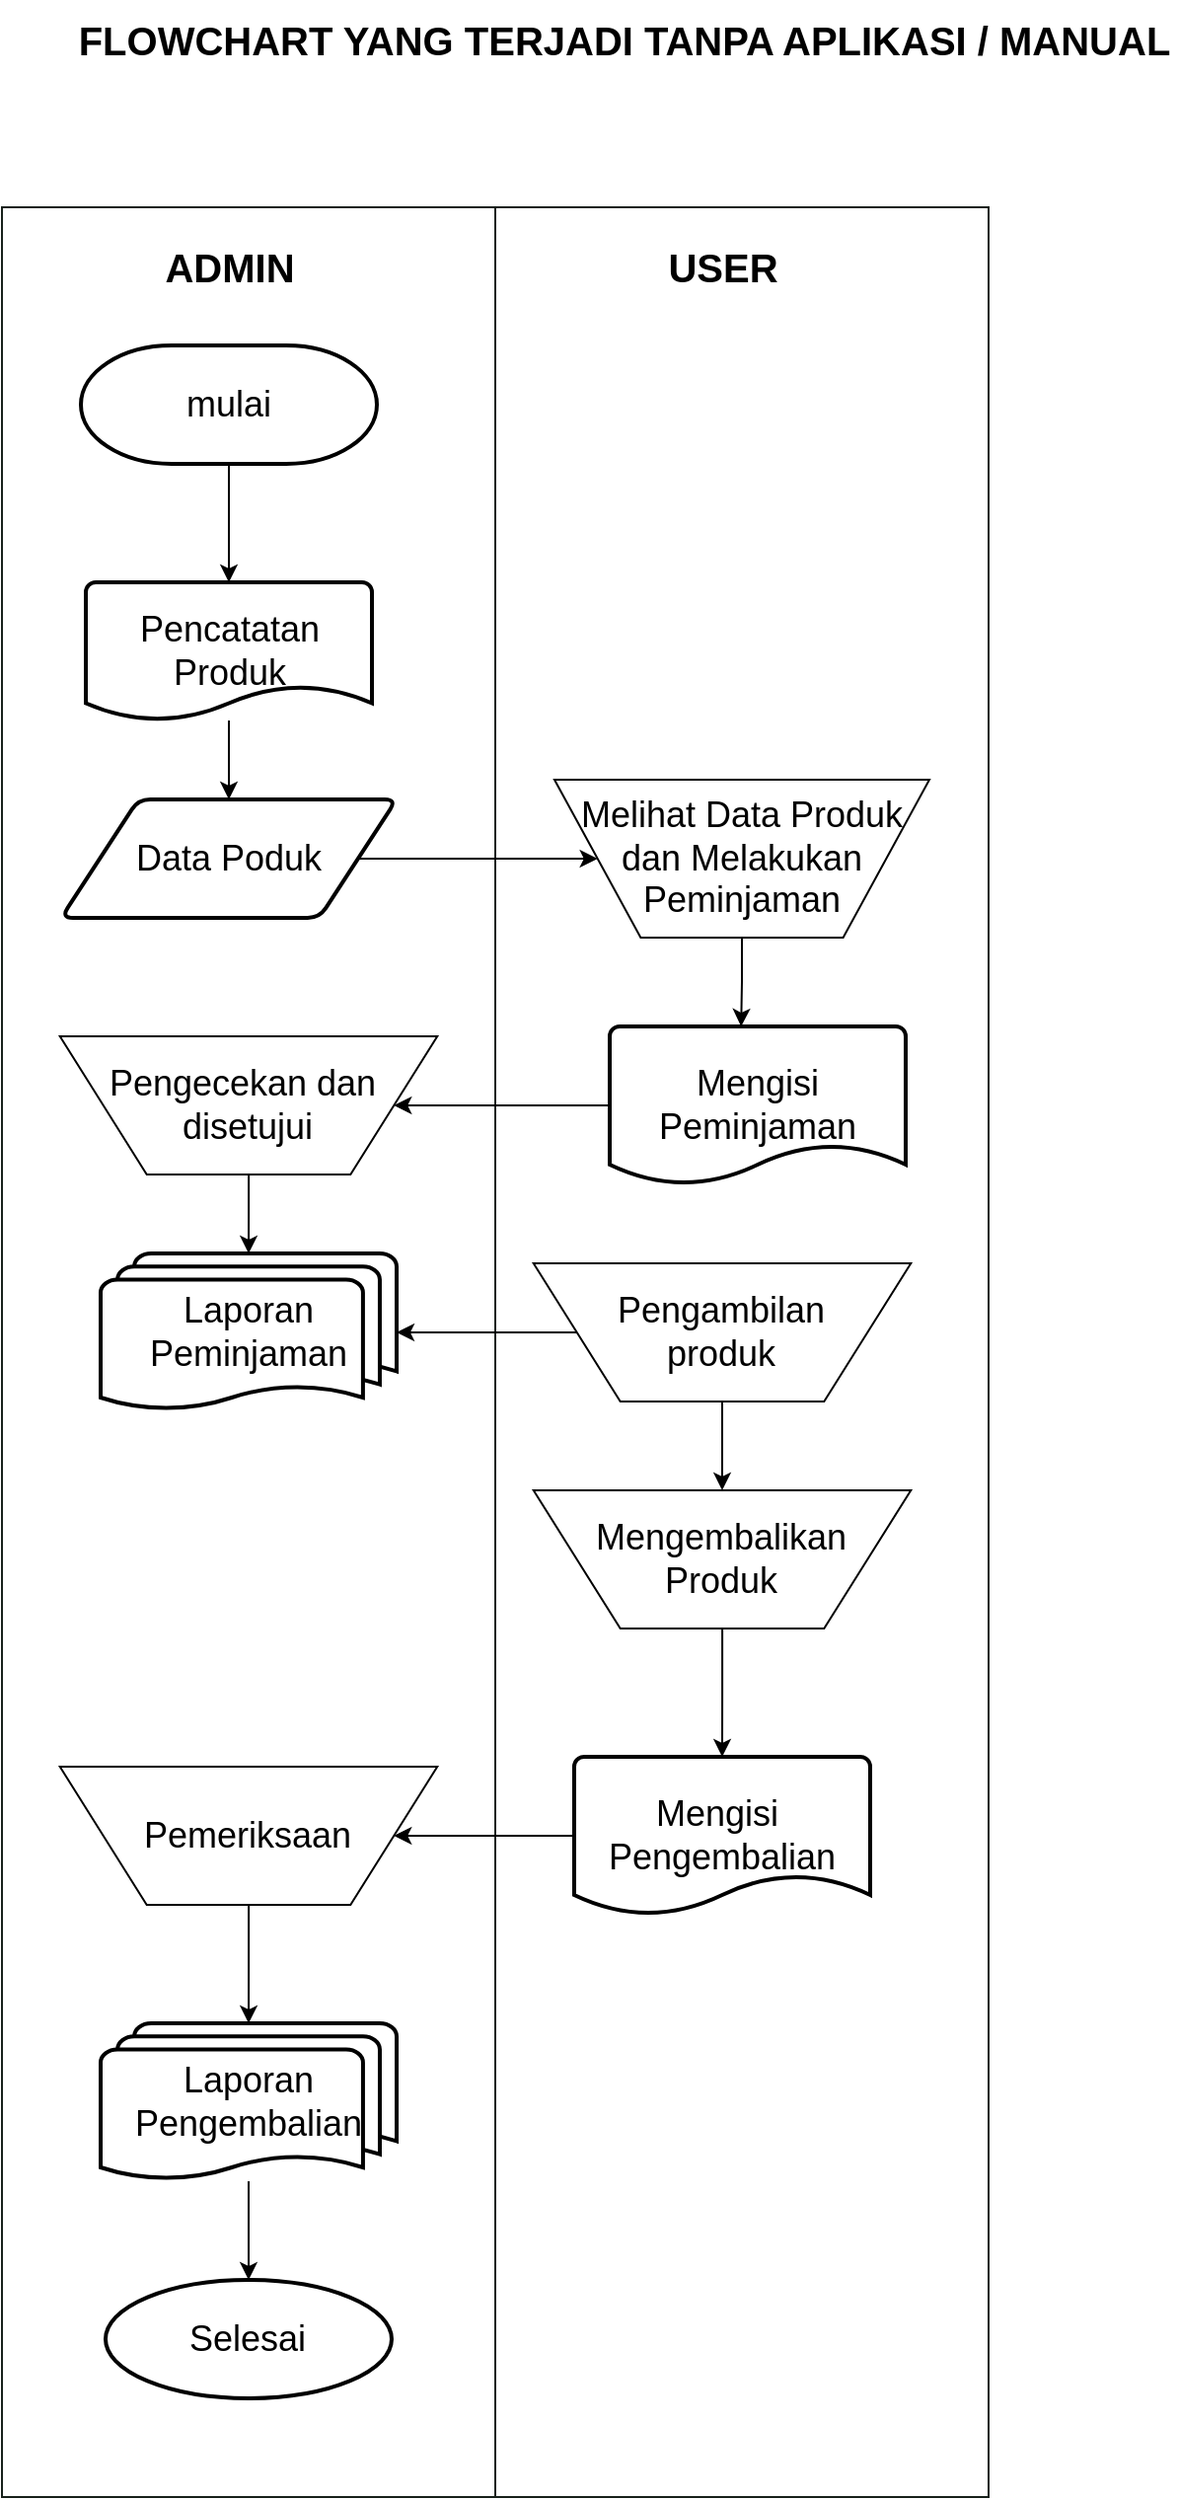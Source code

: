 <mxfile version="26.0.6">
  <diagram name="Page-1" id="u6zhby_ZePTk0jTa6mLv">
    <mxGraphModel dx="1434" dy="772" grid="1" gridSize="10" guides="1" tooltips="1" connect="1" arrows="1" fold="1" page="1" pageScale="1" pageWidth="850" pageHeight="1100" math="0" shadow="0">
      <root>
        <mxCell id="0" />
        <mxCell id="1" parent="0" />
        <mxCell id="k1oNWI9TpoiNpdp1JPCH-12" value="" style="verticalLabelPosition=bottom;verticalAlign=top;html=1;shadow=0;dashed=0;strokeWidth=1;shape=mxgraph.ios.iBgFlat;strokeColor=#18211b;" vertex="1" parent="1">
          <mxGeometry x="360" y="120" width="250" height="1160" as="geometry" />
        </mxCell>
        <mxCell id="k1oNWI9TpoiNpdp1JPCH-2" value="FLOWCHART YANG TERJADI TANPA APLIKASI / MANUAL" style="text;html=1;align=center;verticalAlign=middle;resizable=0;points=[];autosize=1;strokeColor=none;fillColor=none;fontSize=20;fontStyle=1" vertex="1" parent="1">
          <mxGeometry x="145" y="15" width="560" height="40" as="geometry" />
        </mxCell>
        <mxCell id="k1oNWI9TpoiNpdp1JPCH-9" value="" style="verticalLabelPosition=bottom;verticalAlign=top;html=1;shadow=0;dashed=0;strokeWidth=1;shape=mxgraph.ios.iBgFlat;strokeColor=#18211b;" vertex="1" parent="1">
          <mxGeometry x="110" y="120" width="250" height="1160" as="geometry" />
        </mxCell>
        <mxCell id="k1oNWI9TpoiNpdp1JPCH-1" value="&lt;font style=&quot;font-size: 18px;&quot;&gt;mulai&lt;/font&gt;" style="strokeWidth=2;html=1;shape=mxgraph.flowchart.terminator;whiteSpace=wrap;" vertex="1" parent="1">
          <mxGeometry x="150" y="190" width="150" height="60" as="geometry" />
        </mxCell>
        <mxCell id="k1oNWI9TpoiNpdp1JPCH-3" value="ADMIN" style="text;html=1;align=center;verticalAlign=middle;resizable=0;points=[];autosize=1;strokeColor=none;fillColor=none;fontSize=20;fontStyle=1" vertex="1" parent="1">
          <mxGeometry x="180" y="130" width="90" height="40" as="geometry" />
        </mxCell>
        <mxCell id="k1oNWI9TpoiNpdp1JPCH-8" style="edgeStyle=orthogonalEdgeStyle;rounded=0;orthogonalLoop=1;jettySize=auto;html=1;entryX=0.5;entryY=0;entryDx=0;entryDy=0;" edge="1" parent="1" source="k1oNWI9TpoiNpdp1JPCH-4" target="k1oNWI9TpoiNpdp1JPCH-6">
          <mxGeometry relative="1" as="geometry" />
        </mxCell>
        <mxCell id="k1oNWI9TpoiNpdp1JPCH-4" value="&lt;font style=&quot;font-size: 18px;&quot;&gt;Pencatatan Produk&lt;/font&gt;" style="strokeWidth=2;html=1;shape=mxgraph.flowchart.document2;whiteSpace=wrap;size=0.25;" vertex="1" parent="1">
          <mxGeometry x="152.5" y="310" width="145" height="70" as="geometry" />
        </mxCell>
        <mxCell id="k1oNWI9TpoiNpdp1JPCH-5" style="edgeStyle=orthogonalEdgeStyle;rounded=0;orthogonalLoop=1;jettySize=auto;html=1;entryX=0.5;entryY=0;entryDx=0;entryDy=0;entryPerimeter=0;" edge="1" parent="1" source="k1oNWI9TpoiNpdp1JPCH-1" target="k1oNWI9TpoiNpdp1JPCH-4">
          <mxGeometry relative="1" as="geometry" />
        </mxCell>
        <mxCell id="k1oNWI9TpoiNpdp1JPCH-53" style="edgeStyle=orthogonalEdgeStyle;rounded=0;orthogonalLoop=1;jettySize=auto;html=1;entryX=0;entryY=0.5;entryDx=0;entryDy=0;" edge="1" parent="1" source="k1oNWI9TpoiNpdp1JPCH-6" target="k1oNWI9TpoiNpdp1JPCH-23">
          <mxGeometry relative="1" as="geometry" />
        </mxCell>
        <mxCell id="k1oNWI9TpoiNpdp1JPCH-6" value="&lt;font style=&quot;font-size: 18px;&quot;&gt;Data Poduk&lt;/font&gt;" style="shape=parallelogram;html=1;strokeWidth=2;perimeter=parallelogramPerimeter;whiteSpace=wrap;rounded=1;arcSize=12;size=0.23;" vertex="1" parent="1">
          <mxGeometry x="140" y="420" width="170" height="60" as="geometry" />
        </mxCell>
        <mxCell id="k1oNWI9TpoiNpdp1JPCH-14" value="USER" style="text;html=1;align=center;verticalAlign=middle;resizable=0;points=[];autosize=1;strokeColor=none;fillColor=none;fontSize=20;fontStyle=1" vertex="1" parent="1">
          <mxGeometry x="435" y="130" width="80" height="40" as="geometry" />
        </mxCell>
        <mxCell id="k1oNWI9TpoiNpdp1JPCH-23" value="&lt;font&gt;Melihat Data Produk&lt;/font&gt;&lt;div&gt;&lt;font&gt;dan&amp;nbsp;&lt;/font&gt;&lt;span style=&quot;background-color: transparent; color: light-dark(rgb(0, 0, 0), rgb(255, 255, 255));&quot;&gt;Melakukan Peminjaman&lt;/span&gt;&lt;/div&gt;" style="verticalLabelPosition=middle;verticalAlign=middle;html=1;shape=trapezoid;perimeter=trapezoidPerimeter;whiteSpace=wrap;size=0.23;arcSize=10;flipV=1;labelPosition=center;align=center;fontSize=18;" vertex="1" parent="1">
          <mxGeometry x="390" y="410" width="190" height="80" as="geometry" />
        </mxCell>
        <mxCell id="k1oNWI9TpoiNpdp1JPCH-34" style="edgeStyle=orthogonalEdgeStyle;rounded=0;orthogonalLoop=1;jettySize=auto;html=1;entryX=1;entryY=0.5;entryDx=0;entryDy=0;" edge="1" parent="1" source="k1oNWI9TpoiNpdp1JPCH-25" target="k1oNWI9TpoiNpdp1JPCH-33">
          <mxGeometry relative="1" as="geometry" />
        </mxCell>
        <mxCell id="k1oNWI9TpoiNpdp1JPCH-25" value="&lt;font style=&quot;font-size: 18px;&quot;&gt;Mengisi Peminjaman&lt;/font&gt;" style="strokeWidth=2;html=1;shape=mxgraph.flowchart.document2;whiteSpace=wrap;size=0.25;" vertex="1" parent="1">
          <mxGeometry x="418" y="535" width="150" height="80" as="geometry" />
        </mxCell>
        <mxCell id="k1oNWI9TpoiNpdp1JPCH-27" style="edgeStyle=orthogonalEdgeStyle;rounded=0;orthogonalLoop=1;jettySize=auto;html=1;entryX=0.444;entryY=0;entryDx=0;entryDy=0;entryPerimeter=0;" edge="1" parent="1" source="k1oNWI9TpoiNpdp1JPCH-23" target="k1oNWI9TpoiNpdp1JPCH-25">
          <mxGeometry relative="1" as="geometry" />
        </mxCell>
        <mxCell id="k1oNWI9TpoiNpdp1JPCH-33" value="&lt;font style=&quot;font-size: 18px;&quot;&gt;Pengecekan dan&amp;nbsp;&lt;/font&gt;&lt;div&gt;&lt;font style=&quot;font-size: 18px;&quot;&gt;disetujui&lt;/font&gt;&lt;/div&gt;" style="verticalLabelPosition=middle;verticalAlign=middle;html=1;shape=trapezoid;perimeter=trapezoidPerimeter;whiteSpace=wrap;size=0.23;arcSize=10;flipV=1;labelPosition=center;align=center;" vertex="1" parent="1">
          <mxGeometry x="139.38" y="540" width="191.25" height="70" as="geometry" />
        </mxCell>
        <mxCell id="k1oNWI9TpoiNpdp1JPCH-41" value="" style="edgeStyle=orthogonalEdgeStyle;rounded=0;orthogonalLoop=1;jettySize=auto;html=1;" edge="1" parent="1" source="k1oNWI9TpoiNpdp1JPCH-38" target="k1oNWI9TpoiNpdp1JPCH-40">
          <mxGeometry relative="1" as="geometry" />
        </mxCell>
        <mxCell id="k1oNWI9TpoiNpdp1JPCH-38" value="&lt;span style=&quot;font-size: 18px;&quot;&gt;Pengambilan&lt;/span&gt;&lt;div&gt;&lt;span style=&quot;font-size: 18px;&quot;&gt;produk&lt;/span&gt;&lt;/div&gt;" style="verticalLabelPosition=middle;verticalAlign=middle;html=1;shape=trapezoid;perimeter=trapezoidPerimeter;whiteSpace=wrap;size=0.23;arcSize=10;flipV=1;labelPosition=center;align=center;" vertex="1" parent="1">
          <mxGeometry x="379.38" y="655" width="191.25" height="70" as="geometry" />
        </mxCell>
        <mxCell id="k1oNWI9TpoiNpdp1JPCH-43" style="edgeStyle=orthogonalEdgeStyle;rounded=0;orthogonalLoop=1;jettySize=auto;html=1;" edge="1" parent="1" source="k1oNWI9TpoiNpdp1JPCH-40" target="k1oNWI9TpoiNpdp1JPCH-42">
          <mxGeometry relative="1" as="geometry" />
        </mxCell>
        <mxCell id="k1oNWI9TpoiNpdp1JPCH-40" value="&lt;span style=&quot;font-size: 18px;&quot;&gt;Mengembalikan&lt;/span&gt;&lt;div&gt;&lt;span style=&quot;font-size: 18px;&quot;&gt;Produk&lt;/span&gt;&lt;/div&gt;" style="verticalLabelPosition=middle;verticalAlign=middle;html=1;shape=trapezoid;perimeter=trapezoidPerimeter;whiteSpace=wrap;size=0.23;arcSize=10;flipV=1;labelPosition=center;align=center;" vertex="1" parent="1">
          <mxGeometry x="379.38" y="770" width="191.25" height="70" as="geometry" />
        </mxCell>
        <mxCell id="k1oNWI9TpoiNpdp1JPCH-48" style="edgeStyle=orthogonalEdgeStyle;rounded=0;orthogonalLoop=1;jettySize=auto;html=1;entryX=1;entryY=0.5;entryDx=0;entryDy=0;" edge="1" parent="1" source="k1oNWI9TpoiNpdp1JPCH-42" target="k1oNWI9TpoiNpdp1JPCH-47">
          <mxGeometry relative="1" as="geometry" />
        </mxCell>
        <mxCell id="k1oNWI9TpoiNpdp1JPCH-42" value="&lt;font style=&quot;font-size: 18px;&quot;&gt;Mengisi&amp;nbsp;&lt;/font&gt;&lt;div&gt;&lt;font style=&quot;font-size: 18px;&quot;&gt;Pengembalian&lt;/font&gt;&lt;/div&gt;" style="strokeWidth=2;html=1;shape=mxgraph.flowchart.document2;whiteSpace=wrap;size=0.25;" vertex="1" parent="1">
          <mxGeometry x="400" y="905" width="150" height="80" as="geometry" />
        </mxCell>
        <mxCell id="k1oNWI9TpoiNpdp1JPCH-44" value="&lt;span style=&quot;font-size: 18px;&quot;&gt;Laporan Peminjaman&lt;/span&gt;" style="strokeWidth=2;html=1;shape=mxgraph.flowchart.multi-document;whiteSpace=wrap;" vertex="1" parent="1">
          <mxGeometry x="160" y="650" width="150" height="80" as="geometry" />
        </mxCell>
        <mxCell id="k1oNWI9TpoiNpdp1JPCH-45" style="edgeStyle=orthogonalEdgeStyle;rounded=0;orthogonalLoop=1;jettySize=auto;html=1;entryX=0.5;entryY=0;entryDx=0;entryDy=0;entryPerimeter=0;" edge="1" parent="1" source="k1oNWI9TpoiNpdp1JPCH-33" target="k1oNWI9TpoiNpdp1JPCH-44">
          <mxGeometry relative="1" as="geometry" />
        </mxCell>
        <mxCell id="k1oNWI9TpoiNpdp1JPCH-46" style="edgeStyle=orthogonalEdgeStyle;rounded=0;orthogonalLoop=1;jettySize=auto;html=1;entryX=1;entryY=0.5;entryDx=0;entryDy=0;entryPerimeter=0;" edge="1" parent="1" source="k1oNWI9TpoiNpdp1JPCH-38" target="k1oNWI9TpoiNpdp1JPCH-44">
          <mxGeometry relative="1" as="geometry" />
        </mxCell>
        <mxCell id="k1oNWI9TpoiNpdp1JPCH-47" value="&lt;span style=&quot;font-size: 18px;&quot;&gt;Pemeriksaan&lt;/span&gt;" style="verticalLabelPosition=middle;verticalAlign=middle;html=1;shape=trapezoid;perimeter=trapezoidPerimeter;whiteSpace=wrap;size=0.23;arcSize=10;flipV=1;labelPosition=center;align=center;" vertex="1" parent="1">
          <mxGeometry x="139.37" y="910" width="191.25" height="70" as="geometry" />
        </mxCell>
        <mxCell id="k1oNWI9TpoiNpdp1JPCH-49" value="&lt;span style=&quot;font-size: 18px;&quot;&gt;Laporan Pengembalian&lt;/span&gt;" style="strokeWidth=2;html=1;shape=mxgraph.flowchart.multi-document;whiteSpace=wrap;" vertex="1" parent="1">
          <mxGeometry x="160.01" y="1040" width="150" height="80" as="geometry" />
        </mxCell>
        <mxCell id="k1oNWI9TpoiNpdp1JPCH-50" style="edgeStyle=orthogonalEdgeStyle;rounded=0;orthogonalLoop=1;jettySize=auto;html=1;entryX=0.5;entryY=0;entryDx=0;entryDy=0;entryPerimeter=0;" edge="1" parent="1" source="k1oNWI9TpoiNpdp1JPCH-47" target="k1oNWI9TpoiNpdp1JPCH-49">
          <mxGeometry relative="1" as="geometry" />
        </mxCell>
        <mxCell id="k1oNWI9TpoiNpdp1JPCH-51" value="&lt;font style=&quot;font-size: 18px;&quot;&gt;Selesai&lt;/font&gt;" style="strokeWidth=2;html=1;shape=mxgraph.flowchart.start_1;whiteSpace=wrap;" vertex="1" parent="1">
          <mxGeometry x="162.49" y="1170" width="145" height="60" as="geometry" />
        </mxCell>
        <mxCell id="k1oNWI9TpoiNpdp1JPCH-52" style="edgeStyle=orthogonalEdgeStyle;rounded=0;orthogonalLoop=1;jettySize=auto;html=1;entryX=0.5;entryY=0;entryDx=0;entryDy=0;entryPerimeter=0;" edge="1" parent="1" source="k1oNWI9TpoiNpdp1JPCH-49" target="k1oNWI9TpoiNpdp1JPCH-51">
          <mxGeometry relative="1" as="geometry" />
        </mxCell>
      </root>
    </mxGraphModel>
  </diagram>
</mxfile>
